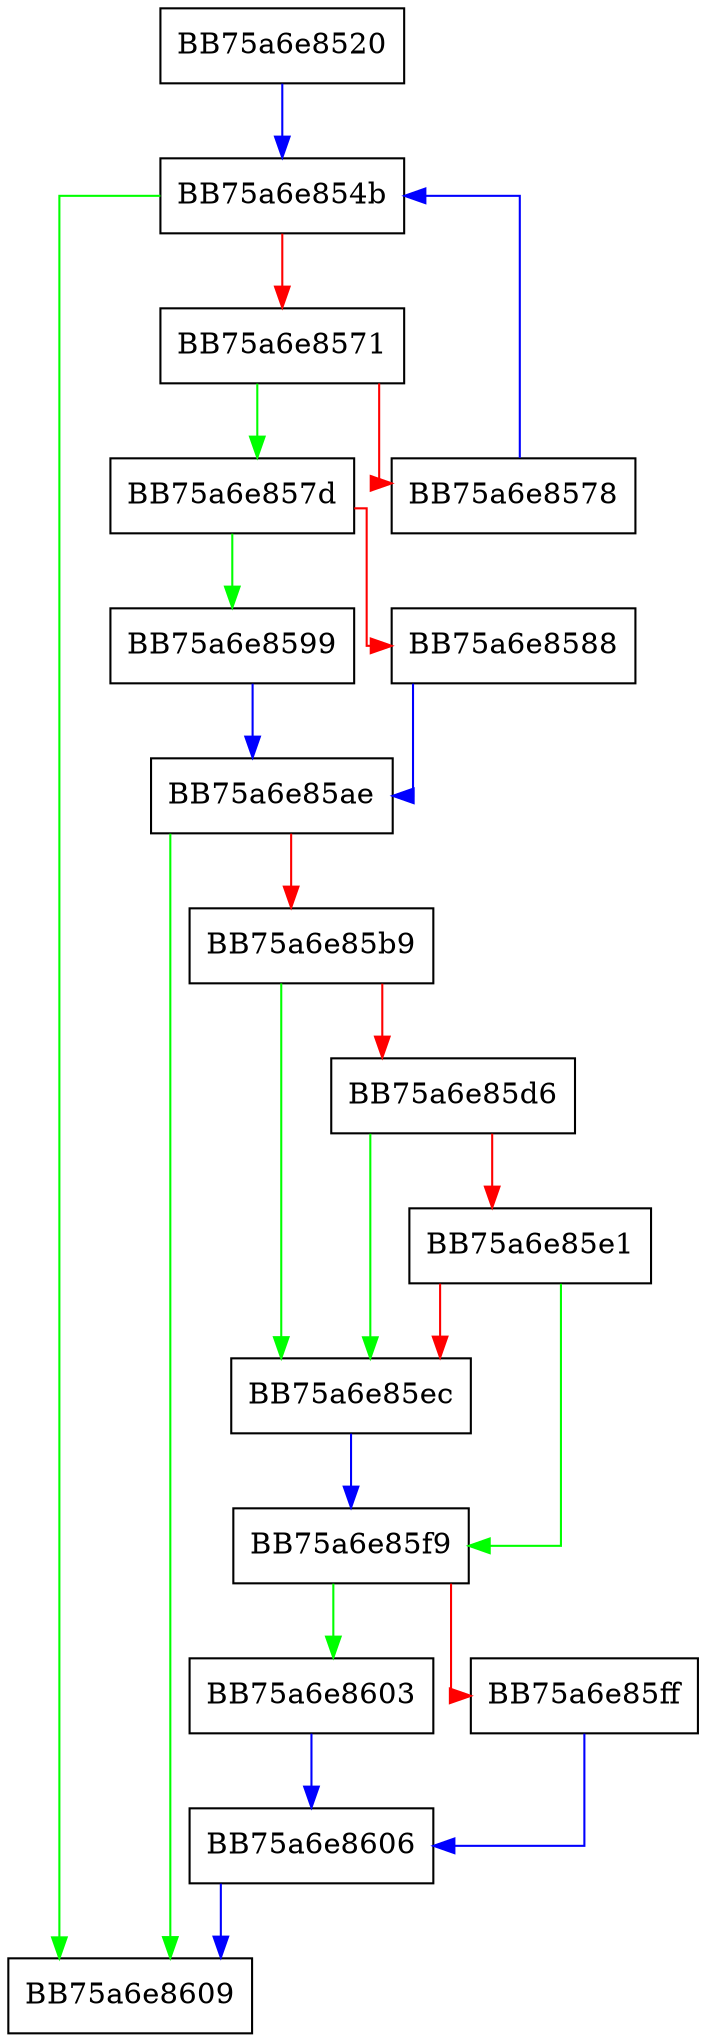 digraph GetCharAtAddr {
  node [shape="box"];
  graph [splines=ortho];
  BB75a6e8520 -> BB75a6e854b [color="blue"];
  BB75a6e854b -> BB75a6e8609 [color="green"];
  BB75a6e854b -> BB75a6e8571 [color="red"];
  BB75a6e8571 -> BB75a6e857d [color="green"];
  BB75a6e8571 -> BB75a6e8578 [color="red"];
  BB75a6e8578 -> BB75a6e854b [color="blue"];
  BB75a6e857d -> BB75a6e8599 [color="green"];
  BB75a6e857d -> BB75a6e8588 [color="red"];
  BB75a6e8588 -> BB75a6e85ae [color="blue"];
  BB75a6e8599 -> BB75a6e85ae [color="blue"];
  BB75a6e85ae -> BB75a6e8609 [color="green"];
  BB75a6e85ae -> BB75a6e85b9 [color="red"];
  BB75a6e85b9 -> BB75a6e85ec [color="green"];
  BB75a6e85b9 -> BB75a6e85d6 [color="red"];
  BB75a6e85d6 -> BB75a6e85ec [color="green"];
  BB75a6e85d6 -> BB75a6e85e1 [color="red"];
  BB75a6e85e1 -> BB75a6e85f9 [color="green"];
  BB75a6e85e1 -> BB75a6e85ec [color="red"];
  BB75a6e85ec -> BB75a6e85f9 [color="blue"];
  BB75a6e85f9 -> BB75a6e8603 [color="green"];
  BB75a6e85f9 -> BB75a6e85ff [color="red"];
  BB75a6e85ff -> BB75a6e8606 [color="blue"];
  BB75a6e8603 -> BB75a6e8606 [color="blue"];
  BB75a6e8606 -> BB75a6e8609 [color="blue"];
}